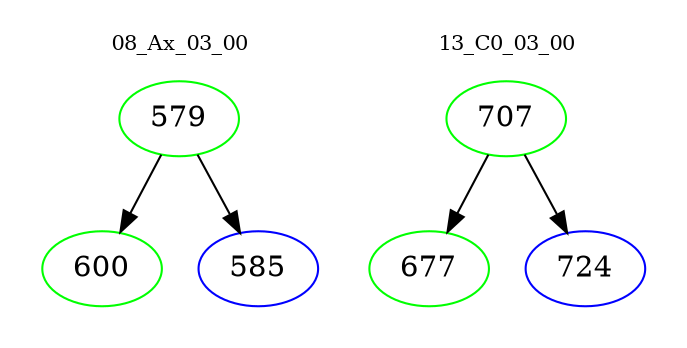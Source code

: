 digraph{
subgraph cluster_0 {
color = white
label = "08_Ax_03_00";
fontsize=10;
T0_579 [label="579", color="green"]
T0_579 -> T0_600 [color="black"]
T0_600 [label="600", color="green"]
T0_579 -> T0_585 [color="black"]
T0_585 [label="585", color="blue"]
}
subgraph cluster_1 {
color = white
label = "13_C0_03_00";
fontsize=10;
T1_707 [label="707", color="green"]
T1_707 -> T1_677 [color="black"]
T1_677 [label="677", color="green"]
T1_707 -> T1_724 [color="black"]
T1_724 [label="724", color="blue"]
}
}
